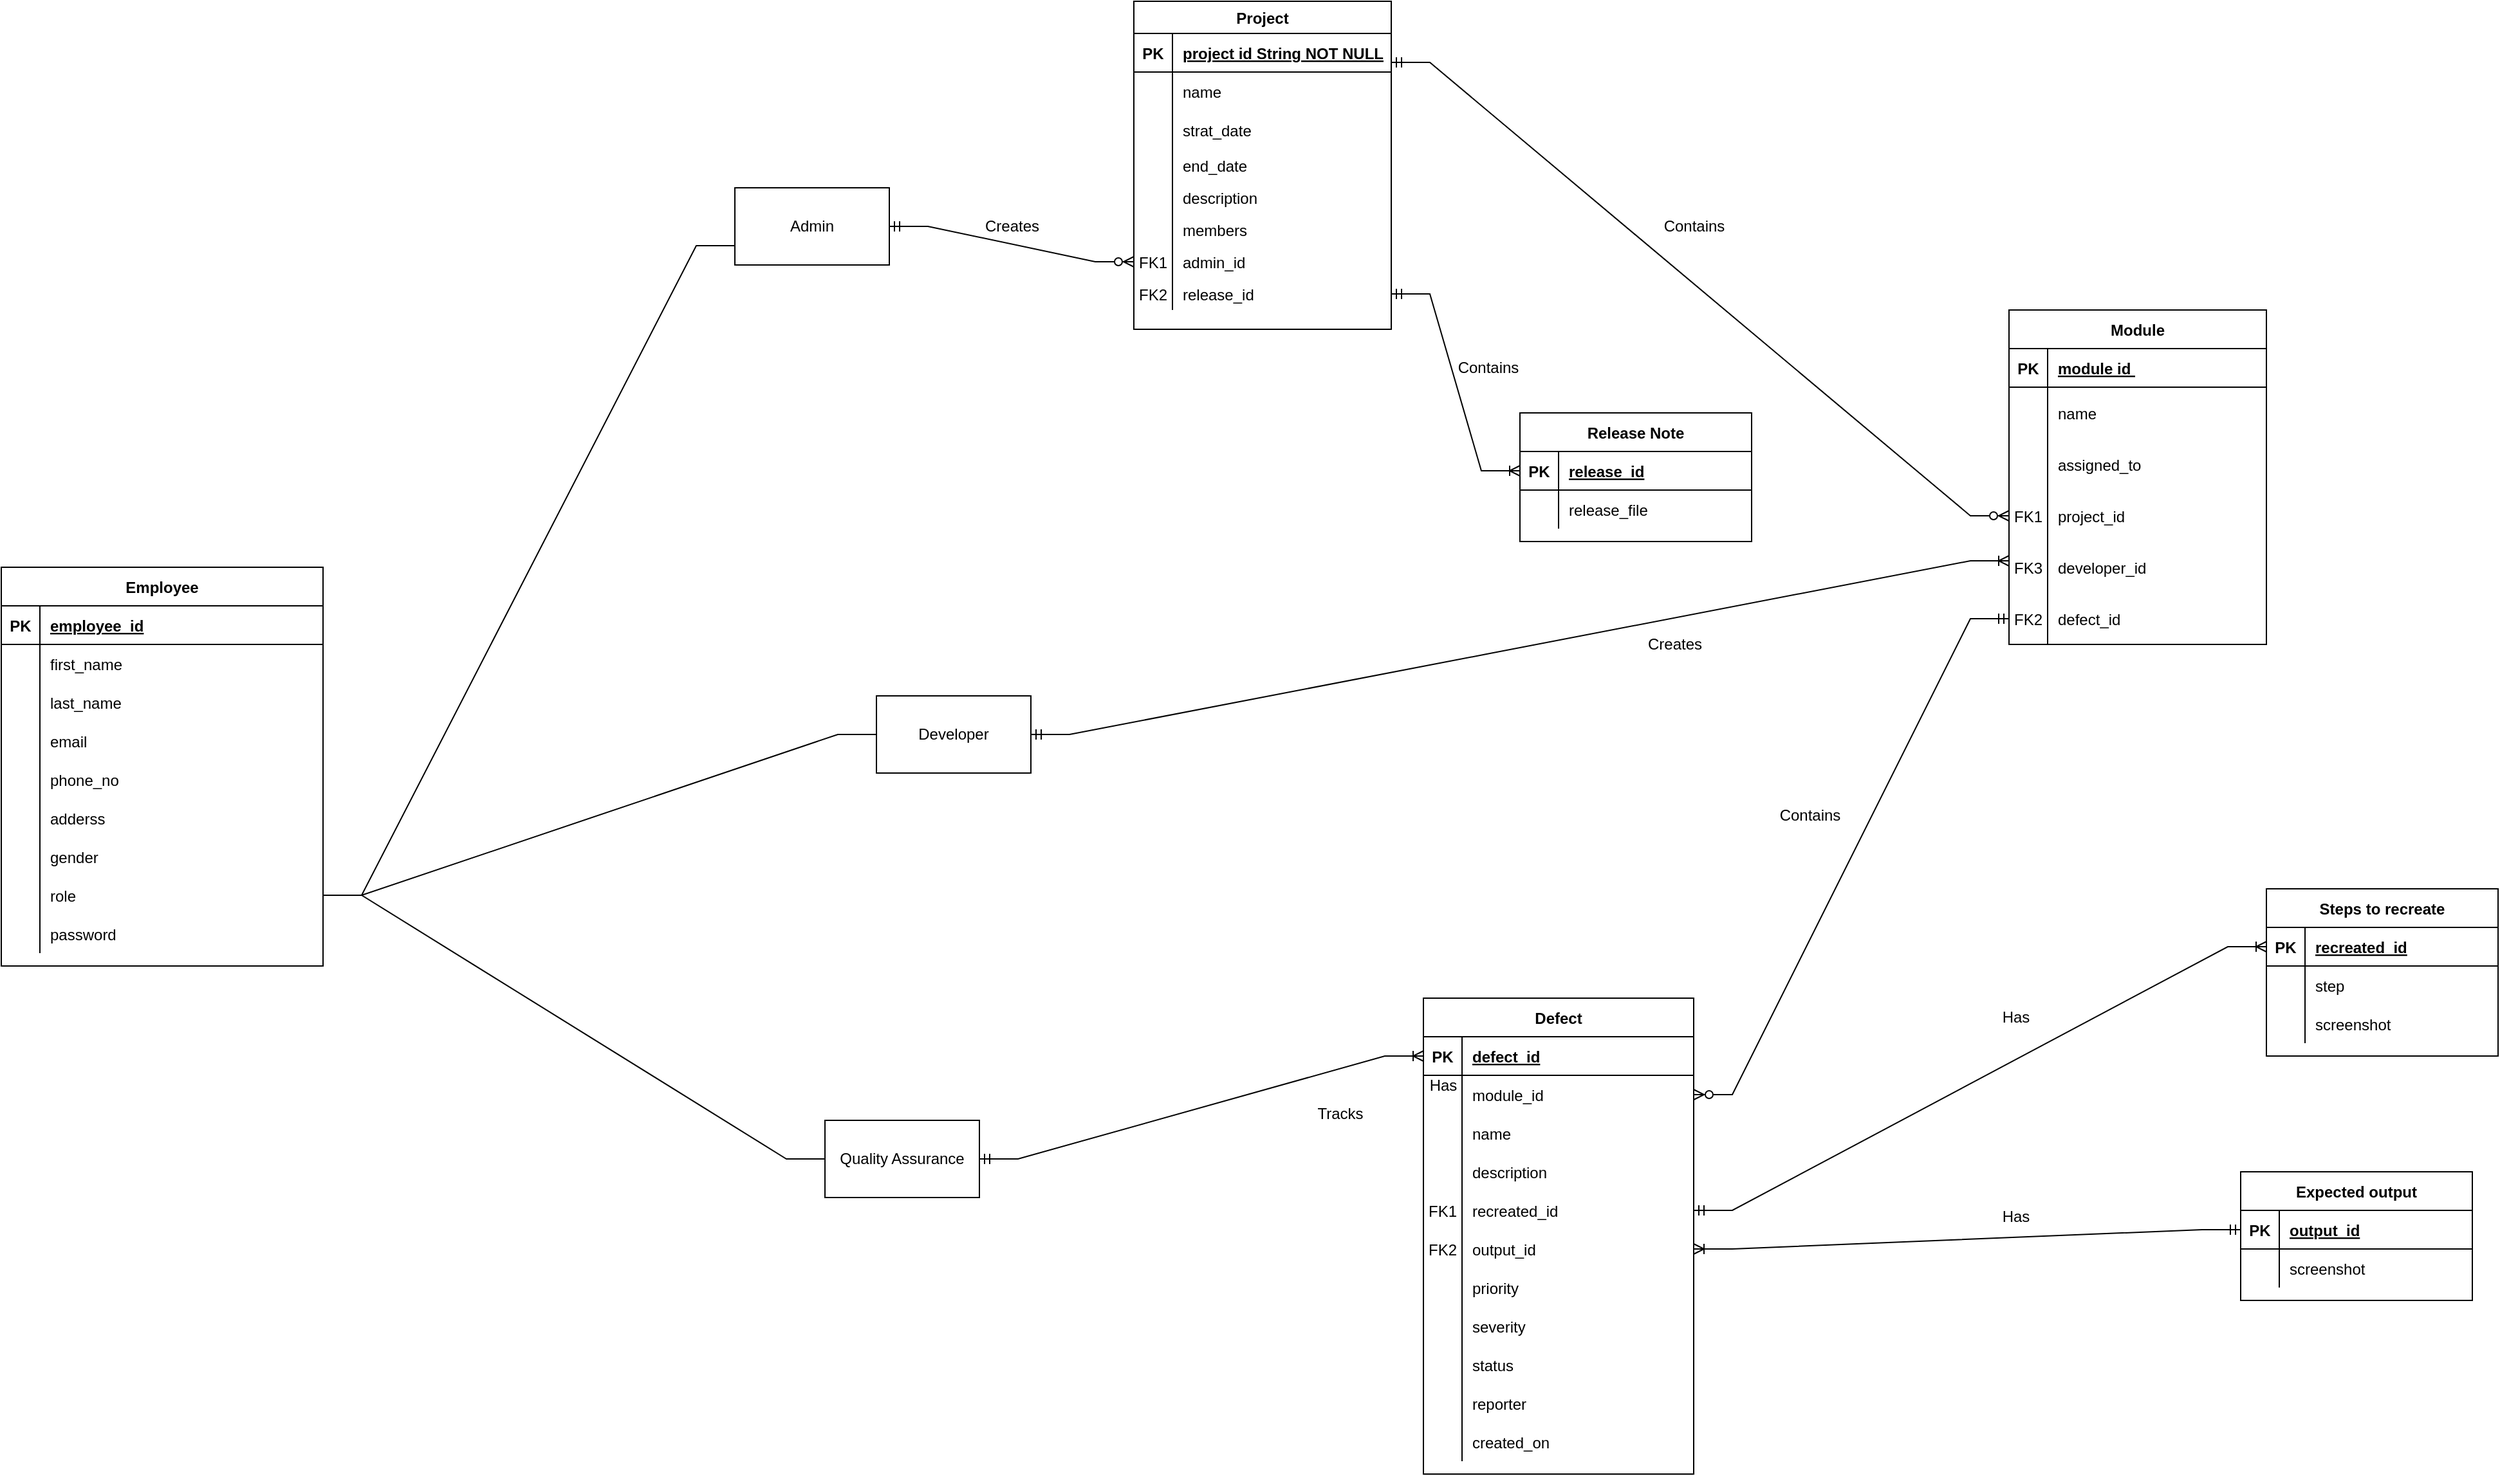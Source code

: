 <mxfile version="20.4.0" type="device"><diagram id="R2lEEEUBdFMjLlhIrx00" name="Page-1"><mxGraphModel dx="5400" dy="3470" grid="1" gridSize="10" guides="1" tooltips="1" connect="1" arrows="1" fold="1" page="1" pageScale="1" pageWidth="1100" pageHeight="1700" math="0" shadow="0" extFonts="Permanent Marker^https://fonts.googleapis.com/css?family=Permanent+Marker"><root><mxCell id="0"/><mxCell id="1" parent="0"/><mxCell id="y3s1Tlc4XNjK9ECXaTkF-25" value="Module" style="shape=table;startSize=30;container=1;collapsible=1;childLayout=tableLayout;fixedRows=1;rowLines=0;fontStyle=1;align=center;resizeLast=1;" parent="1" vertex="1"><mxGeometry x="-520" y="-1200" width="200" height="260" as="geometry"/></mxCell><mxCell id="y3s1Tlc4XNjK9ECXaTkF-26" value="" style="shape=partialRectangle;collapsible=0;dropTarget=0;pointerEvents=0;fillColor=none;points=[[0,0.5],[1,0.5]];portConstraint=eastwest;top=0;left=0;right=0;bottom=1;" parent="y3s1Tlc4XNjK9ECXaTkF-25" vertex="1"><mxGeometry y="30" width="200" height="30" as="geometry"/></mxCell><mxCell id="y3s1Tlc4XNjK9ECXaTkF-27" value="PK" style="shape=partialRectangle;overflow=hidden;connectable=0;fillColor=none;top=0;left=0;bottom=0;right=0;fontStyle=1;" parent="y3s1Tlc4XNjK9ECXaTkF-26" vertex="1"><mxGeometry width="30" height="30" as="geometry"><mxRectangle width="30" height="30" as="alternateBounds"/></mxGeometry></mxCell><mxCell id="y3s1Tlc4XNjK9ECXaTkF-28" value="module id " style="shape=partialRectangle;overflow=hidden;connectable=0;fillColor=none;top=0;left=0;bottom=0;right=0;align=left;spacingLeft=6;fontStyle=5;" parent="y3s1Tlc4XNjK9ECXaTkF-26" vertex="1"><mxGeometry x="30" width="170" height="30" as="geometry"><mxRectangle width="170" height="30" as="alternateBounds"/></mxGeometry></mxCell><mxCell id="y3s1Tlc4XNjK9ECXaTkF-29" value="" style="shape=partialRectangle;collapsible=0;dropTarget=0;pointerEvents=0;fillColor=none;points=[[0,0.5],[1,0.5]];portConstraint=eastwest;top=0;left=0;right=0;bottom=0;" parent="y3s1Tlc4XNjK9ECXaTkF-25" vertex="1"><mxGeometry y="60" width="200" height="40" as="geometry"/></mxCell><mxCell id="y3s1Tlc4XNjK9ECXaTkF-30" value="" style="shape=partialRectangle;overflow=hidden;connectable=0;fillColor=none;top=0;left=0;bottom=0;right=0;" parent="y3s1Tlc4XNjK9ECXaTkF-29" vertex="1"><mxGeometry width="30" height="40" as="geometry"><mxRectangle width="30" height="40" as="alternateBounds"/></mxGeometry></mxCell><mxCell id="y3s1Tlc4XNjK9ECXaTkF-31" value="name" style="shape=partialRectangle;overflow=hidden;connectable=0;fillColor=none;top=0;left=0;bottom=0;right=0;align=left;spacingLeft=6;" parent="y3s1Tlc4XNjK9ECXaTkF-29" vertex="1"><mxGeometry x="30" width="170" height="40" as="geometry"><mxRectangle width="170" height="40" as="alternateBounds"/></mxGeometry></mxCell><mxCell id="y3s1Tlc4XNjK9ECXaTkF-68" style="shape=partialRectangle;collapsible=0;dropTarget=0;pointerEvents=0;fillColor=none;points=[[0,0.5],[1,0.5]];portConstraint=eastwest;top=0;left=0;right=0;bottom=0;" parent="y3s1Tlc4XNjK9ECXaTkF-25" vertex="1"><mxGeometry y="100" width="200" height="40" as="geometry"/></mxCell><mxCell id="y3s1Tlc4XNjK9ECXaTkF-69" style="shape=partialRectangle;overflow=hidden;connectable=0;fillColor=none;top=0;left=0;bottom=0;right=0;" parent="y3s1Tlc4XNjK9ECXaTkF-68" vertex="1"><mxGeometry width="30" height="40" as="geometry"><mxRectangle width="30" height="40" as="alternateBounds"/></mxGeometry></mxCell><mxCell id="y3s1Tlc4XNjK9ECXaTkF-70" value="assigned_to" style="shape=partialRectangle;overflow=hidden;connectable=0;fillColor=none;top=0;left=0;bottom=0;right=0;align=left;spacingLeft=6;" parent="y3s1Tlc4XNjK9ECXaTkF-68" vertex="1"><mxGeometry x="30" width="170" height="40" as="geometry"><mxRectangle width="170" height="40" as="alternateBounds"/></mxGeometry></mxCell><mxCell id="y3s1Tlc4XNjK9ECXaTkF-113" style="shape=partialRectangle;collapsible=0;dropTarget=0;pointerEvents=0;fillColor=none;points=[[0,0.5],[1,0.5]];portConstraint=eastwest;top=0;left=0;right=0;bottom=0;" parent="y3s1Tlc4XNjK9ECXaTkF-25" vertex="1"><mxGeometry y="140" width="200" height="40" as="geometry"/></mxCell><mxCell id="y3s1Tlc4XNjK9ECXaTkF-114" value="FK1" style="shape=partialRectangle;overflow=hidden;connectable=0;fillColor=none;top=0;left=0;bottom=0;right=0;" parent="y3s1Tlc4XNjK9ECXaTkF-113" vertex="1"><mxGeometry width="30" height="40" as="geometry"><mxRectangle width="30" height="40" as="alternateBounds"/></mxGeometry></mxCell><mxCell id="y3s1Tlc4XNjK9ECXaTkF-115" value="project_id" style="shape=partialRectangle;overflow=hidden;connectable=0;fillColor=none;top=0;left=0;bottom=0;right=0;align=left;spacingLeft=6;" parent="y3s1Tlc4XNjK9ECXaTkF-113" vertex="1"><mxGeometry x="30" width="170" height="40" as="geometry"><mxRectangle width="170" height="40" as="alternateBounds"/></mxGeometry></mxCell><mxCell id="kczVyp9fwfizsO9is1ps-79" style="shape=partialRectangle;collapsible=0;dropTarget=0;pointerEvents=0;fillColor=none;points=[[0,0.5],[1,0.5]];portConstraint=eastwest;top=0;left=0;right=0;bottom=0;" vertex="1" parent="y3s1Tlc4XNjK9ECXaTkF-25"><mxGeometry y="180" width="200" height="40" as="geometry"/></mxCell><mxCell id="kczVyp9fwfizsO9is1ps-80" value="FK3" style="shape=partialRectangle;overflow=hidden;connectable=0;fillColor=none;top=0;left=0;bottom=0;right=0;" vertex="1" parent="kczVyp9fwfizsO9is1ps-79"><mxGeometry width="30" height="40" as="geometry"><mxRectangle width="30" height="40" as="alternateBounds"/></mxGeometry></mxCell><mxCell id="kczVyp9fwfizsO9is1ps-81" value="developer_id" style="shape=partialRectangle;overflow=hidden;connectable=0;fillColor=none;top=0;left=0;bottom=0;right=0;align=left;spacingLeft=6;" vertex="1" parent="kczVyp9fwfizsO9is1ps-79"><mxGeometry x="30" width="170" height="40" as="geometry"><mxRectangle width="170" height="40" as="alternateBounds"/></mxGeometry></mxCell><mxCell id="y3s1Tlc4XNjK9ECXaTkF-116" style="shape=partialRectangle;collapsible=0;dropTarget=0;pointerEvents=0;fillColor=none;points=[[0,0.5],[1,0.5]];portConstraint=eastwest;top=0;left=0;right=0;bottom=0;" parent="y3s1Tlc4XNjK9ECXaTkF-25" vertex="1"><mxGeometry y="220" width="200" height="40" as="geometry"/></mxCell><mxCell id="y3s1Tlc4XNjK9ECXaTkF-117" value="FK2" style="shape=partialRectangle;overflow=hidden;connectable=0;fillColor=none;top=0;left=0;bottom=0;right=0;" parent="y3s1Tlc4XNjK9ECXaTkF-116" vertex="1"><mxGeometry width="30" height="40" as="geometry"><mxRectangle width="30" height="40" as="alternateBounds"/></mxGeometry></mxCell><mxCell id="y3s1Tlc4XNjK9ECXaTkF-118" value="defect_id" style="shape=partialRectangle;overflow=hidden;connectable=0;fillColor=none;top=0;left=0;bottom=0;right=0;align=left;spacingLeft=6;" parent="y3s1Tlc4XNjK9ECXaTkF-116" vertex="1"><mxGeometry x="30" width="170" height="40" as="geometry"><mxRectangle width="170" height="40" as="alternateBounds"/></mxGeometry></mxCell><mxCell id="y3s1Tlc4XNjK9ECXaTkF-18" value="Project" style="shape=table;startSize=25;container=1;collapsible=1;childLayout=tableLayout;fixedRows=1;rowLines=0;fontStyle=1;align=center;resizeLast=1;" parent="1" vertex="1"><mxGeometry x="-1200" y="-1440" width="200" height="255" as="geometry"/></mxCell><mxCell id="y3s1Tlc4XNjK9ECXaTkF-19" value="" style="shape=partialRectangle;collapsible=0;dropTarget=0;pointerEvents=0;fillColor=none;points=[[0,0.5],[1,0.5]];portConstraint=eastwest;top=0;left=0;right=0;bottom=1;" parent="y3s1Tlc4XNjK9ECXaTkF-18" vertex="1"><mxGeometry y="25" width="200" height="30" as="geometry"/></mxCell><mxCell id="y3s1Tlc4XNjK9ECXaTkF-20" value="PK" style="shape=partialRectangle;overflow=hidden;connectable=0;fillColor=none;top=0;left=0;bottom=0;right=0;fontStyle=1;" parent="y3s1Tlc4XNjK9ECXaTkF-19" vertex="1"><mxGeometry width="30" height="30" as="geometry"><mxRectangle width="30" height="30" as="alternateBounds"/></mxGeometry></mxCell><mxCell id="y3s1Tlc4XNjK9ECXaTkF-21" value="project id String NOT NULL" style="shape=partialRectangle;overflow=hidden;connectable=0;fillColor=none;top=0;left=0;bottom=0;right=0;align=left;spacingLeft=6;fontStyle=5;" parent="y3s1Tlc4XNjK9ECXaTkF-19" vertex="1"><mxGeometry x="30" width="170" height="30" as="geometry"><mxRectangle width="170" height="30" as="alternateBounds"/></mxGeometry></mxCell><mxCell id="y3s1Tlc4XNjK9ECXaTkF-22" value="" style="shape=partialRectangle;collapsible=0;dropTarget=0;pointerEvents=0;fillColor=none;points=[[0,0.5],[1,0.5]];portConstraint=eastwest;top=0;left=0;right=0;bottom=0;" parent="y3s1Tlc4XNjK9ECXaTkF-18" vertex="1"><mxGeometry y="55" width="200" height="30" as="geometry"/></mxCell><mxCell id="y3s1Tlc4XNjK9ECXaTkF-23" value="" style="shape=partialRectangle;overflow=hidden;connectable=0;fillColor=none;top=0;left=0;bottom=0;right=0;" parent="y3s1Tlc4XNjK9ECXaTkF-22" vertex="1"><mxGeometry width="30" height="30" as="geometry"><mxRectangle width="30" height="30" as="alternateBounds"/></mxGeometry></mxCell><mxCell id="y3s1Tlc4XNjK9ECXaTkF-24" value="name" style="shape=partialRectangle;overflow=hidden;connectable=0;fillColor=none;top=0;left=0;bottom=0;right=0;align=left;spacingLeft=6;" parent="y3s1Tlc4XNjK9ECXaTkF-22" vertex="1"><mxGeometry x="30" width="170" height="30" as="geometry"><mxRectangle width="170" height="30" as="alternateBounds"/></mxGeometry></mxCell><mxCell id="y3s1Tlc4XNjK9ECXaTkF-59" style="shape=partialRectangle;collapsible=0;dropTarget=0;pointerEvents=0;fillColor=none;points=[[0,0.5],[1,0.5]];portConstraint=eastwest;top=0;left=0;right=0;bottom=0;" parent="y3s1Tlc4XNjK9ECXaTkF-18" vertex="1"><mxGeometry y="85" width="200" height="30" as="geometry"/></mxCell><mxCell id="y3s1Tlc4XNjK9ECXaTkF-60" style="shape=partialRectangle;overflow=hidden;connectable=0;fillColor=none;top=0;left=0;bottom=0;right=0;" parent="y3s1Tlc4XNjK9ECXaTkF-59" vertex="1"><mxGeometry width="30" height="30" as="geometry"><mxRectangle width="30" height="30" as="alternateBounds"/></mxGeometry></mxCell><mxCell id="y3s1Tlc4XNjK9ECXaTkF-61" value="strat_date" style="shape=partialRectangle;overflow=hidden;connectable=0;fillColor=none;top=0;left=0;bottom=0;right=0;align=left;spacingLeft=6;" parent="y3s1Tlc4XNjK9ECXaTkF-59" vertex="1"><mxGeometry x="30" width="170" height="30" as="geometry"><mxRectangle width="170" height="30" as="alternateBounds"/></mxGeometry></mxCell><mxCell id="y3s1Tlc4XNjK9ECXaTkF-62" style="shape=partialRectangle;collapsible=0;dropTarget=0;pointerEvents=0;fillColor=none;points=[[0,0.5],[1,0.5]];portConstraint=eastwest;top=0;left=0;right=0;bottom=0;" parent="y3s1Tlc4XNjK9ECXaTkF-18" vertex="1"><mxGeometry y="115" width="200" height="25" as="geometry"/></mxCell><mxCell id="y3s1Tlc4XNjK9ECXaTkF-63" style="shape=partialRectangle;overflow=hidden;connectable=0;fillColor=none;top=0;left=0;bottom=0;right=0;" parent="y3s1Tlc4XNjK9ECXaTkF-62" vertex="1"><mxGeometry width="30" height="25" as="geometry"><mxRectangle width="30" height="25" as="alternateBounds"/></mxGeometry></mxCell><mxCell id="y3s1Tlc4XNjK9ECXaTkF-64" value="end_date" style="shape=partialRectangle;overflow=hidden;connectable=0;fillColor=none;top=0;left=0;bottom=0;right=0;align=left;spacingLeft=6;" parent="y3s1Tlc4XNjK9ECXaTkF-62" vertex="1"><mxGeometry x="30" width="170" height="25" as="geometry"><mxRectangle width="170" height="25" as="alternateBounds"/></mxGeometry></mxCell><mxCell id="y3s1Tlc4XNjK9ECXaTkF-83" style="shape=partialRectangle;collapsible=0;dropTarget=0;pointerEvents=0;fillColor=none;points=[[0,0.5],[1,0.5]];portConstraint=eastwest;top=0;left=0;right=0;bottom=0;" parent="y3s1Tlc4XNjK9ECXaTkF-18" vertex="1"><mxGeometry y="140" width="200" height="25" as="geometry"/></mxCell><mxCell id="y3s1Tlc4XNjK9ECXaTkF-84" style="shape=partialRectangle;overflow=hidden;connectable=0;fillColor=none;top=0;left=0;bottom=0;right=0;" parent="y3s1Tlc4XNjK9ECXaTkF-83" vertex="1"><mxGeometry width="30" height="25" as="geometry"><mxRectangle width="30" height="25" as="alternateBounds"/></mxGeometry></mxCell><mxCell id="y3s1Tlc4XNjK9ECXaTkF-85" value="description" style="shape=partialRectangle;overflow=hidden;connectable=0;fillColor=none;top=0;left=0;bottom=0;right=0;align=left;spacingLeft=6;" parent="y3s1Tlc4XNjK9ECXaTkF-83" vertex="1"><mxGeometry x="30" width="170" height="25" as="geometry"><mxRectangle width="170" height="25" as="alternateBounds"/></mxGeometry></mxCell><mxCell id="y3s1Tlc4XNjK9ECXaTkF-86" style="shape=partialRectangle;collapsible=0;dropTarget=0;pointerEvents=0;fillColor=none;points=[[0,0.5],[1,0.5]];portConstraint=eastwest;top=0;left=0;right=0;bottom=0;" parent="y3s1Tlc4XNjK9ECXaTkF-18" vertex="1"><mxGeometry y="165" width="200" height="25" as="geometry"/></mxCell><mxCell id="y3s1Tlc4XNjK9ECXaTkF-87" style="shape=partialRectangle;overflow=hidden;connectable=0;fillColor=none;top=0;left=0;bottom=0;right=0;" parent="y3s1Tlc4XNjK9ECXaTkF-86" vertex="1"><mxGeometry width="30" height="25" as="geometry"><mxRectangle width="30" height="25" as="alternateBounds"/></mxGeometry></mxCell><mxCell id="y3s1Tlc4XNjK9ECXaTkF-88" value="members" style="shape=partialRectangle;overflow=hidden;connectable=0;fillColor=none;top=0;left=0;bottom=0;right=0;align=left;spacingLeft=6;" parent="y3s1Tlc4XNjK9ECXaTkF-86" vertex="1"><mxGeometry x="30" width="170" height="25" as="geometry"><mxRectangle width="170" height="25" as="alternateBounds"/></mxGeometry></mxCell><mxCell id="y3s1Tlc4XNjK9ECXaTkF-89" style="shape=partialRectangle;collapsible=0;dropTarget=0;pointerEvents=0;fillColor=none;points=[[0,0.5],[1,0.5]];portConstraint=eastwest;top=0;left=0;right=0;bottom=0;" parent="y3s1Tlc4XNjK9ECXaTkF-18" vertex="1"><mxGeometry y="190" width="200" height="25" as="geometry"/></mxCell><mxCell id="y3s1Tlc4XNjK9ECXaTkF-90" value="FK1" style="shape=partialRectangle;overflow=hidden;connectable=0;fillColor=none;top=0;left=0;bottom=0;right=0;" parent="y3s1Tlc4XNjK9ECXaTkF-89" vertex="1"><mxGeometry width="30" height="25" as="geometry"><mxRectangle width="30" height="25" as="alternateBounds"/></mxGeometry></mxCell><mxCell id="y3s1Tlc4XNjK9ECXaTkF-91" value="admin_id" style="shape=partialRectangle;overflow=hidden;connectable=0;fillColor=none;top=0;left=0;bottom=0;right=0;align=left;spacingLeft=6;" parent="y3s1Tlc4XNjK9ECXaTkF-89" vertex="1"><mxGeometry x="30" width="170" height="25" as="geometry"><mxRectangle width="170" height="25" as="alternateBounds"/></mxGeometry></mxCell><mxCell id="y3s1Tlc4XNjK9ECXaTkF-110" style="shape=partialRectangle;collapsible=0;dropTarget=0;pointerEvents=0;fillColor=none;points=[[0,0.5],[1,0.5]];portConstraint=eastwest;top=0;left=0;right=0;bottom=0;" parent="y3s1Tlc4XNjK9ECXaTkF-18" vertex="1"><mxGeometry y="215" width="200" height="25" as="geometry"/></mxCell><mxCell id="y3s1Tlc4XNjK9ECXaTkF-111" value="FK2" style="shape=partialRectangle;overflow=hidden;connectable=0;fillColor=none;top=0;left=0;bottom=0;right=0;" parent="y3s1Tlc4XNjK9ECXaTkF-110" vertex="1"><mxGeometry width="30" height="25" as="geometry"><mxRectangle width="30" height="25" as="alternateBounds"/></mxGeometry></mxCell><mxCell id="y3s1Tlc4XNjK9ECXaTkF-112" value="release_id" style="shape=partialRectangle;overflow=hidden;connectable=0;fillColor=none;top=0;left=0;bottom=0;right=0;align=left;spacingLeft=6;" parent="y3s1Tlc4XNjK9ECXaTkF-110" vertex="1"><mxGeometry x="30" width="170" height="25" as="geometry"><mxRectangle width="170" height="25" as="alternateBounds"/></mxGeometry></mxCell><mxCell id="y3s1Tlc4XNjK9ECXaTkF-49" value="Employee" style="shape=table;startSize=30;container=1;collapsible=1;childLayout=tableLayout;fixedRows=1;rowLines=0;fontStyle=1;align=center;resizeLast=1;" parent="1" vertex="1"><mxGeometry x="-2080" y="-1000" width="250" height="310" as="geometry"/></mxCell><mxCell id="y3s1Tlc4XNjK9ECXaTkF-50" value="" style="shape=partialRectangle;collapsible=0;dropTarget=0;pointerEvents=0;fillColor=none;points=[[0,0.5],[1,0.5]];portConstraint=eastwest;top=0;left=0;right=0;bottom=1;" parent="y3s1Tlc4XNjK9ECXaTkF-49" vertex="1"><mxGeometry y="30" width="250" height="30" as="geometry"/></mxCell><mxCell id="y3s1Tlc4XNjK9ECXaTkF-51" value="PK" style="shape=partialRectangle;overflow=hidden;connectable=0;fillColor=none;top=0;left=0;bottom=0;right=0;fontStyle=1;" parent="y3s1Tlc4XNjK9ECXaTkF-50" vertex="1"><mxGeometry width="30" height="30" as="geometry"><mxRectangle width="30" height="30" as="alternateBounds"/></mxGeometry></mxCell><mxCell id="y3s1Tlc4XNjK9ECXaTkF-52" value="employee_id" style="shape=partialRectangle;overflow=hidden;connectable=0;fillColor=none;top=0;left=0;bottom=0;right=0;align=left;spacingLeft=6;fontStyle=5;" parent="y3s1Tlc4XNjK9ECXaTkF-50" vertex="1"><mxGeometry x="30" width="220" height="30" as="geometry"><mxRectangle width="220" height="30" as="alternateBounds"/></mxGeometry></mxCell><mxCell id="y3s1Tlc4XNjK9ECXaTkF-53" value="" style="shape=partialRectangle;collapsible=0;dropTarget=0;pointerEvents=0;fillColor=none;points=[[0,0.5],[1,0.5]];portConstraint=eastwest;top=0;left=0;right=0;bottom=0;" parent="y3s1Tlc4XNjK9ECXaTkF-49" vertex="1"><mxGeometry y="60" width="250" height="30" as="geometry"/></mxCell><mxCell id="y3s1Tlc4XNjK9ECXaTkF-54" value="" style="shape=partialRectangle;overflow=hidden;connectable=0;fillColor=none;top=0;left=0;bottom=0;right=0;" parent="y3s1Tlc4XNjK9ECXaTkF-53" vertex="1"><mxGeometry width="30" height="30" as="geometry"><mxRectangle width="30" height="30" as="alternateBounds"/></mxGeometry></mxCell><mxCell id="y3s1Tlc4XNjK9ECXaTkF-55" value="first_name" style="shape=partialRectangle;overflow=hidden;connectable=0;fillColor=none;top=0;left=0;bottom=0;right=0;align=left;spacingLeft=6;" parent="y3s1Tlc4XNjK9ECXaTkF-53" vertex="1"><mxGeometry x="30" width="220" height="30" as="geometry"><mxRectangle width="220" height="30" as="alternateBounds"/></mxGeometry></mxCell><mxCell id="y3s1Tlc4XNjK9ECXaTkF-56" value="" style="shape=partialRectangle;collapsible=0;dropTarget=0;pointerEvents=0;fillColor=none;points=[[0,0.5],[1,0.5]];portConstraint=eastwest;top=0;left=0;right=0;bottom=0;" parent="y3s1Tlc4XNjK9ECXaTkF-49" vertex="1"><mxGeometry y="90" width="250" height="30" as="geometry"/></mxCell><mxCell id="y3s1Tlc4XNjK9ECXaTkF-57" value="" style="shape=partialRectangle;overflow=hidden;connectable=0;fillColor=none;top=0;left=0;bottom=0;right=0;" parent="y3s1Tlc4XNjK9ECXaTkF-56" vertex="1"><mxGeometry width="30" height="30" as="geometry"><mxRectangle width="30" height="30" as="alternateBounds"/></mxGeometry></mxCell><mxCell id="y3s1Tlc4XNjK9ECXaTkF-58" value="last_name" style="shape=partialRectangle;overflow=hidden;connectable=0;fillColor=none;top=0;left=0;bottom=0;right=0;align=left;spacingLeft=6;" parent="y3s1Tlc4XNjK9ECXaTkF-56" vertex="1"><mxGeometry x="30" width="220" height="30" as="geometry"><mxRectangle width="220" height="30" as="alternateBounds"/></mxGeometry></mxCell><mxCell id="y3s1Tlc4XNjK9ECXaTkF-92" style="shape=partialRectangle;collapsible=0;dropTarget=0;pointerEvents=0;fillColor=none;points=[[0,0.5],[1,0.5]];portConstraint=eastwest;top=0;left=0;right=0;bottom=0;" parent="y3s1Tlc4XNjK9ECXaTkF-49" vertex="1"><mxGeometry y="120" width="250" height="30" as="geometry"/></mxCell><mxCell id="y3s1Tlc4XNjK9ECXaTkF-93" style="shape=partialRectangle;overflow=hidden;connectable=0;fillColor=none;top=0;left=0;bottom=0;right=0;" parent="y3s1Tlc4XNjK9ECXaTkF-92" vertex="1"><mxGeometry width="30" height="30" as="geometry"><mxRectangle width="30" height="30" as="alternateBounds"/></mxGeometry></mxCell><mxCell id="y3s1Tlc4XNjK9ECXaTkF-94" value="email" style="shape=partialRectangle;overflow=hidden;connectable=0;fillColor=none;top=0;left=0;bottom=0;right=0;align=left;spacingLeft=6;" parent="y3s1Tlc4XNjK9ECXaTkF-92" vertex="1"><mxGeometry x="30" width="220" height="30" as="geometry"><mxRectangle width="220" height="30" as="alternateBounds"/></mxGeometry></mxCell><mxCell id="y3s1Tlc4XNjK9ECXaTkF-95" style="shape=partialRectangle;collapsible=0;dropTarget=0;pointerEvents=0;fillColor=none;points=[[0,0.5],[1,0.5]];portConstraint=eastwest;top=0;left=0;right=0;bottom=0;" parent="y3s1Tlc4XNjK9ECXaTkF-49" vertex="1"><mxGeometry y="150" width="250" height="30" as="geometry"/></mxCell><mxCell id="y3s1Tlc4XNjK9ECXaTkF-96" style="shape=partialRectangle;overflow=hidden;connectable=0;fillColor=none;top=0;left=0;bottom=0;right=0;" parent="y3s1Tlc4XNjK9ECXaTkF-95" vertex="1"><mxGeometry width="30" height="30" as="geometry"><mxRectangle width="30" height="30" as="alternateBounds"/></mxGeometry></mxCell><mxCell id="y3s1Tlc4XNjK9ECXaTkF-97" value="phone_no" style="shape=partialRectangle;overflow=hidden;connectable=0;fillColor=none;top=0;left=0;bottom=0;right=0;align=left;spacingLeft=6;" parent="y3s1Tlc4XNjK9ECXaTkF-95" vertex="1"><mxGeometry x="30" width="220" height="30" as="geometry"><mxRectangle width="220" height="30" as="alternateBounds"/></mxGeometry></mxCell><mxCell id="y3s1Tlc4XNjK9ECXaTkF-98" style="shape=partialRectangle;collapsible=0;dropTarget=0;pointerEvents=0;fillColor=none;points=[[0,0.5],[1,0.5]];portConstraint=eastwest;top=0;left=0;right=0;bottom=0;" parent="y3s1Tlc4XNjK9ECXaTkF-49" vertex="1"><mxGeometry y="180" width="250" height="30" as="geometry"/></mxCell><mxCell id="y3s1Tlc4XNjK9ECXaTkF-99" style="shape=partialRectangle;overflow=hidden;connectable=0;fillColor=none;top=0;left=0;bottom=0;right=0;" parent="y3s1Tlc4XNjK9ECXaTkF-98" vertex="1"><mxGeometry width="30" height="30" as="geometry"><mxRectangle width="30" height="30" as="alternateBounds"/></mxGeometry></mxCell><mxCell id="y3s1Tlc4XNjK9ECXaTkF-100" value="adderss" style="shape=partialRectangle;overflow=hidden;connectable=0;fillColor=none;top=0;left=0;bottom=0;right=0;align=left;spacingLeft=6;" parent="y3s1Tlc4XNjK9ECXaTkF-98" vertex="1"><mxGeometry x="30" width="220" height="30" as="geometry"><mxRectangle width="220" height="30" as="alternateBounds"/></mxGeometry></mxCell><mxCell id="y3s1Tlc4XNjK9ECXaTkF-101" style="shape=partialRectangle;collapsible=0;dropTarget=0;pointerEvents=0;fillColor=none;points=[[0,0.5],[1,0.5]];portConstraint=eastwest;top=0;left=0;right=0;bottom=0;" parent="y3s1Tlc4XNjK9ECXaTkF-49" vertex="1"><mxGeometry y="210" width="250" height="30" as="geometry"/></mxCell><mxCell id="y3s1Tlc4XNjK9ECXaTkF-102" style="shape=partialRectangle;overflow=hidden;connectable=0;fillColor=none;top=0;left=0;bottom=0;right=0;" parent="y3s1Tlc4XNjK9ECXaTkF-101" vertex="1"><mxGeometry width="30" height="30" as="geometry"><mxRectangle width="30" height="30" as="alternateBounds"/></mxGeometry></mxCell><mxCell id="y3s1Tlc4XNjK9ECXaTkF-103" value="gender" style="shape=partialRectangle;overflow=hidden;connectable=0;fillColor=none;top=0;left=0;bottom=0;right=0;align=left;spacingLeft=6;" parent="y3s1Tlc4XNjK9ECXaTkF-101" vertex="1"><mxGeometry x="30" width="220" height="30" as="geometry"><mxRectangle width="220" height="30" as="alternateBounds"/></mxGeometry></mxCell><mxCell id="y3s1Tlc4XNjK9ECXaTkF-104" style="shape=partialRectangle;collapsible=0;dropTarget=0;pointerEvents=0;fillColor=none;points=[[0,0.5],[1,0.5]];portConstraint=eastwest;top=0;left=0;right=0;bottom=0;" parent="y3s1Tlc4XNjK9ECXaTkF-49" vertex="1"><mxGeometry y="240" width="250" height="30" as="geometry"/></mxCell><mxCell id="y3s1Tlc4XNjK9ECXaTkF-105" style="shape=partialRectangle;overflow=hidden;connectable=0;fillColor=none;top=0;left=0;bottom=0;right=0;" parent="y3s1Tlc4XNjK9ECXaTkF-104" vertex="1"><mxGeometry width="30" height="30" as="geometry"><mxRectangle width="30" height="30" as="alternateBounds"/></mxGeometry></mxCell><mxCell id="y3s1Tlc4XNjK9ECXaTkF-106" value="role" style="shape=partialRectangle;overflow=hidden;connectable=0;fillColor=none;top=0;left=0;bottom=0;right=0;align=left;spacingLeft=6;" parent="y3s1Tlc4XNjK9ECXaTkF-104" vertex="1"><mxGeometry x="30" width="220" height="30" as="geometry"><mxRectangle width="220" height="30" as="alternateBounds"/></mxGeometry></mxCell><mxCell id="kczVyp9fwfizsO9is1ps-112" style="shape=partialRectangle;collapsible=0;dropTarget=0;pointerEvents=0;fillColor=none;points=[[0,0.5],[1,0.5]];portConstraint=eastwest;top=0;left=0;right=0;bottom=0;" vertex="1" parent="y3s1Tlc4XNjK9ECXaTkF-49"><mxGeometry y="270" width="250" height="30" as="geometry"/></mxCell><mxCell id="kczVyp9fwfizsO9is1ps-113" style="shape=partialRectangle;overflow=hidden;connectable=0;fillColor=none;top=0;left=0;bottom=0;right=0;" vertex="1" parent="kczVyp9fwfizsO9is1ps-112"><mxGeometry width="30" height="30" as="geometry"><mxRectangle width="30" height="30" as="alternateBounds"/></mxGeometry></mxCell><mxCell id="kczVyp9fwfizsO9is1ps-114" value="password" style="shape=partialRectangle;overflow=hidden;connectable=0;fillColor=none;top=0;left=0;bottom=0;right=0;align=left;spacingLeft=6;" vertex="1" parent="kczVyp9fwfizsO9is1ps-112"><mxGeometry x="30" width="220" height="30" as="geometry"><mxRectangle width="220" height="30" as="alternateBounds"/></mxGeometry></mxCell><mxCell id="y3s1Tlc4XNjK9ECXaTkF-109" value="" style="edgeStyle=entityRelationEdgeStyle;fontSize=12;html=1;endArrow=ERzeroToMany;startArrow=ERmandOne;rounded=0;entryX=0;entryY=0.5;entryDx=0;entryDy=0;exitX=1;exitY=0.5;exitDx=0;exitDy=0;" parent="1" source="kczVyp9fwfizsO9is1ps-92" target="y3s1Tlc4XNjK9ECXaTkF-89" edge="1"><mxGeometry width="100" height="100" relative="1" as="geometry"><mxPoint x="-1380" y="-1265" as="sourcePoint"/><mxPoint x="-1240" y="-1302.5" as="targetPoint"/></mxGeometry></mxCell><mxCell id="y3s1Tlc4XNjK9ECXaTkF-119" value="" style="edgeStyle=entityRelationEdgeStyle;fontSize=12;html=1;endArrow=ERzeroToMany;startArrow=ERmandOne;rounded=0;entryX=0;entryY=0.5;entryDx=0;entryDy=0;exitX=1;exitY=-0.25;exitDx=0;exitDy=0;exitPerimeter=0;" parent="1" target="y3s1Tlc4XNjK9ECXaTkF-113" edge="1" source="y3s1Tlc4XNjK9ECXaTkF-22"><mxGeometry width="100" height="100" relative="1" as="geometry"><mxPoint x="-970" y="-1302.5" as="sourcePoint"/><mxPoint x="-870" y="-1402.5" as="targetPoint"/></mxGeometry></mxCell><mxCell id="y3s1Tlc4XNjK9ECXaTkF-120" value="Defect" style="shape=table;startSize=30;container=1;collapsible=1;childLayout=tableLayout;fixedRows=1;rowLines=0;fontStyle=1;align=center;resizeLast=1;" parent="1" vertex="1"><mxGeometry x="-975" y="-665" width="210" height="370" as="geometry"/></mxCell><mxCell id="y3s1Tlc4XNjK9ECXaTkF-121" value="" style="shape=partialRectangle;collapsible=0;dropTarget=0;pointerEvents=0;fillColor=none;points=[[0,0.5],[1,0.5]];portConstraint=eastwest;top=0;left=0;right=0;bottom=1;" parent="y3s1Tlc4XNjK9ECXaTkF-120" vertex="1"><mxGeometry y="30" width="210" height="30" as="geometry"/></mxCell><mxCell id="y3s1Tlc4XNjK9ECXaTkF-122" value="PK" style="shape=partialRectangle;overflow=hidden;connectable=0;fillColor=none;top=0;left=0;bottom=0;right=0;fontStyle=1;" parent="y3s1Tlc4XNjK9ECXaTkF-121" vertex="1"><mxGeometry width="30" height="30" as="geometry"><mxRectangle width="30" height="30" as="alternateBounds"/></mxGeometry></mxCell><mxCell id="y3s1Tlc4XNjK9ECXaTkF-123" value="defect_id" style="shape=partialRectangle;overflow=hidden;connectable=0;fillColor=none;top=0;left=0;bottom=0;right=0;align=left;spacingLeft=6;fontStyle=5;" parent="y3s1Tlc4XNjK9ECXaTkF-121" vertex="1"><mxGeometry x="30" width="180" height="30" as="geometry"><mxRectangle width="180" height="30" as="alternateBounds"/></mxGeometry></mxCell><mxCell id="kczVyp9fwfizsO9is1ps-72" style="shape=partialRectangle;collapsible=0;dropTarget=0;pointerEvents=0;fillColor=none;points=[[0,0.5],[1,0.5]];portConstraint=eastwest;top=0;left=0;right=0;bottom=0;" vertex="1" parent="y3s1Tlc4XNjK9ECXaTkF-120"><mxGeometry y="60" width="210" height="30" as="geometry"/></mxCell><mxCell id="kczVyp9fwfizsO9is1ps-73" style="shape=partialRectangle;overflow=hidden;connectable=0;fillColor=none;top=0;left=0;bottom=0;right=0;" vertex="1" parent="kczVyp9fwfizsO9is1ps-72"><mxGeometry width="30" height="30" as="geometry"><mxRectangle width="30" height="30" as="alternateBounds"/></mxGeometry></mxCell><mxCell id="kczVyp9fwfizsO9is1ps-74" value="module_id" style="shape=partialRectangle;overflow=hidden;connectable=0;fillColor=none;top=0;left=0;bottom=0;right=0;align=left;spacingLeft=6;" vertex="1" parent="kczVyp9fwfizsO9is1ps-72"><mxGeometry x="30" width="180" height="30" as="geometry"><mxRectangle width="180" height="30" as="alternateBounds"/></mxGeometry></mxCell><mxCell id="y3s1Tlc4XNjK9ECXaTkF-124" value="" style="shape=partialRectangle;collapsible=0;dropTarget=0;pointerEvents=0;fillColor=none;points=[[0,0.5],[1,0.5]];portConstraint=eastwest;top=0;left=0;right=0;bottom=0;" parent="y3s1Tlc4XNjK9ECXaTkF-120" vertex="1"><mxGeometry y="90" width="210" height="30" as="geometry"/></mxCell><mxCell id="y3s1Tlc4XNjK9ECXaTkF-125" value="" style="shape=partialRectangle;overflow=hidden;connectable=0;fillColor=none;top=0;left=0;bottom=0;right=0;" parent="y3s1Tlc4XNjK9ECXaTkF-124" vertex="1"><mxGeometry width="30" height="30" as="geometry"><mxRectangle width="30" height="30" as="alternateBounds"/></mxGeometry></mxCell><mxCell id="y3s1Tlc4XNjK9ECXaTkF-126" value="name" style="shape=partialRectangle;overflow=hidden;connectable=0;fillColor=none;top=0;left=0;bottom=0;right=0;align=left;spacingLeft=6;" parent="y3s1Tlc4XNjK9ECXaTkF-124" vertex="1"><mxGeometry x="30" width="180" height="30" as="geometry"><mxRectangle width="180" height="30" as="alternateBounds"/></mxGeometry></mxCell><mxCell id="y3s1Tlc4XNjK9ECXaTkF-127" value="" style="shape=partialRectangle;collapsible=0;dropTarget=0;pointerEvents=0;fillColor=none;points=[[0,0.5],[1,0.5]];portConstraint=eastwest;top=0;left=0;right=0;bottom=0;" parent="y3s1Tlc4XNjK9ECXaTkF-120" vertex="1"><mxGeometry y="120" width="210" height="30" as="geometry"/></mxCell><mxCell id="y3s1Tlc4XNjK9ECXaTkF-128" value="" style="shape=partialRectangle;overflow=hidden;connectable=0;fillColor=none;top=0;left=0;bottom=0;right=0;" parent="y3s1Tlc4XNjK9ECXaTkF-127" vertex="1"><mxGeometry width="30" height="30" as="geometry"><mxRectangle width="30" height="30" as="alternateBounds"/></mxGeometry></mxCell><mxCell id="y3s1Tlc4XNjK9ECXaTkF-129" value="description" style="shape=partialRectangle;overflow=hidden;connectable=0;fillColor=none;top=0;left=0;bottom=0;right=0;align=left;spacingLeft=6;" parent="y3s1Tlc4XNjK9ECXaTkF-127" vertex="1"><mxGeometry x="30" width="180" height="30" as="geometry"><mxRectangle width="180" height="30" as="alternateBounds"/></mxGeometry></mxCell><mxCell id="y3s1Tlc4XNjK9ECXaTkF-130" style="shape=partialRectangle;collapsible=0;dropTarget=0;pointerEvents=0;fillColor=none;points=[[0,0.5],[1,0.5]];portConstraint=eastwest;top=0;left=0;right=0;bottom=0;" parent="y3s1Tlc4XNjK9ECXaTkF-120" vertex="1"><mxGeometry y="150" width="210" height="30" as="geometry"/></mxCell><mxCell id="y3s1Tlc4XNjK9ECXaTkF-131" value="FK1" style="shape=partialRectangle;overflow=hidden;connectable=0;fillColor=none;top=0;left=0;bottom=0;right=0;" parent="y3s1Tlc4XNjK9ECXaTkF-130" vertex="1"><mxGeometry width="30" height="30" as="geometry"><mxRectangle width="30" height="30" as="alternateBounds"/></mxGeometry></mxCell><mxCell id="y3s1Tlc4XNjK9ECXaTkF-132" value="recreated_id" style="shape=partialRectangle;overflow=hidden;connectable=0;fillColor=none;top=0;left=0;bottom=0;right=0;align=left;spacingLeft=6;" parent="y3s1Tlc4XNjK9ECXaTkF-130" vertex="1"><mxGeometry x="30" width="180" height="30" as="geometry"><mxRectangle width="180" height="30" as="alternateBounds"/></mxGeometry></mxCell><mxCell id="y3s1Tlc4XNjK9ECXaTkF-133" style="shape=partialRectangle;collapsible=0;dropTarget=0;pointerEvents=0;fillColor=none;points=[[0,0.5],[1,0.5]];portConstraint=eastwest;top=0;left=0;right=0;bottom=0;" parent="y3s1Tlc4XNjK9ECXaTkF-120" vertex="1"><mxGeometry y="180" width="210" height="30" as="geometry"/></mxCell><mxCell id="y3s1Tlc4XNjK9ECXaTkF-134" value="FK2" style="shape=partialRectangle;overflow=hidden;connectable=0;fillColor=none;top=0;left=0;bottom=0;right=0;" parent="y3s1Tlc4XNjK9ECXaTkF-133" vertex="1"><mxGeometry width="30" height="30" as="geometry"><mxRectangle width="30" height="30" as="alternateBounds"/></mxGeometry></mxCell><mxCell id="y3s1Tlc4XNjK9ECXaTkF-135" value="output_id" style="shape=partialRectangle;overflow=hidden;connectable=0;fillColor=none;top=0;left=0;bottom=0;right=0;align=left;spacingLeft=6;" parent="y3s1Tlc4XNjK9ECXaTkF-133" vertex="1"><mxGeometry x="30" width="180" height="30" as="geometry"><mxRectangle width="180" height="30" as="alternateBounds"/></mxGeometry></mxCell><mxCell id="kczVyp9fwfizsO9is1ps-35" style="shape=partialRectangle;collapsible=0;dropTarget=0;pointerEvents=0;fillColor=none;points=[[0,0.5],[1,0.5]];portConstraint=eastwest;top=0;left=0;right=0;bottom=0;" vertex="1" parent="y3s1Tlc4XNjK9ECXaTkF-120"><mxGeometry y="210" width="210" height="30" as="geometry"/></mxCell><mxCell id="kczVyp9fwfizsO9is1ps-36" style="shape=partialRectangle;overflow=hidden;connectable=0;fillColor=none;top=0;left=0;bottom=0;right=0;" vertex="1" parent="kczVyp9fwfizsO9is1ps-35"><mxGeometry width="30" height="30" as="geometry"><mxRectangle width="30" height="30" as="alternateBounds"/></mxGeometry></mxCell><mxCell id="kczVyp9fwfizsO9is1ps-37" value="priority" style="shape=partialRectangle;overflow=hidden;connectable=0;fillColor=none;top=0;left=0;bottom=0;right=0;align=left;spacingLeft=6;" vertex="1" parent="kczVyp9fwfizsO9is1ps-35"><mxGeometry x="30" width="180" height="30" as="geometry"><mxRectangle width="180" height="30" as="alternateBounds"/></mxGeometry></mxCell><mxCell id="kczVyp9fwfizsO9is1ps-38" style="shape=partialRectangle;collapsible=0;dropTarget=0;pointerEvents=0;fillColor=none;points=[[0,0.5],[1,0.5]];portConstraint=eastwest;top=0;left=0;right=0;bottom=0;" vertex="1" parent="y3s1Tlc4XNjK9ECXaTkF-120"><mxGeometry y="240" width="210" height="30" as="geometry"/></mxCell><mxCell id="kczVyp9fwfizsO9is1ps-39" style="shape=partialRectangle;overflow=hidden;connectable=0;fillColor=none;top=0;left=0;bottom=0;right=0;" vertex="1" parent="kczVyp9fwfizsO9is1ps-38"><mxGeometry width="30" height="30" as="geometry"><mxRectangle width="30" height="30" as="alternateBounds"/></mxGeometry></mxCell><mxCell id="kczVyp9fwfizsO9is1ps-40" value="severity" style="shape=partialRectangle;overflow=hidden;connectable=0;fillColor=none;top=0;left=0;bottom=0;right=0;align=left;spacingLeft=6;" vertex="1" parent="kczVyp9fwfizsO9is1ps-38"><mxGeometry x="30" width="180" height="30" as="geometry"><mxRectangle width="180" height="30" as="alternateBounds"/></mxGeometry></mxCell><mxCell id="kczVyp9fwfizsO9is1ps-41" style="shape=partialRectangle;collapsible=0;dropTarget=0;pointerEvents=0;fillColor=none;points=[[0,0.5],[1,0.5]];portConstraint=eastwest;top=0;left=0;right=0;bottom=0;" vertex="1" parent="y3s1Tlc4XNjK9ECXaTkF-120"><mxGeometry y="270" width="210" height="30" as="geometry"/></mxCell><mxCell id="kczVyp9fwfizsO9is1ps-42" style="shape=partialRectangle;overflow=hidden;connectable=0;fillColor=none;top=0;left=0;bottom=0;right=0;" vertex="1" parent="kczVyp9fwfizsO9is1ps-41"><mxGeometry width="30" height="30" as="geometry"><mxRectangle width="30" height="30" as="alternateBounds"/></mxGeometry></mxCell><mxCell id="kczVyp9fwfizsO9is1ps-43" value="status" style="shape=partialRectangle;overflow=hidden;connectable=0;fillColor=none;top=0;left=0;bottom=0;right=0;align=left;spacingLeft=6;" vertex="1" parent="kczVyp9fwfizsO9is1ps-41"><mxGeometry x="30" width="180" height="30" as="geometry"><mxRectangle width="180" height="30" as="alternateBounds"/></mxGeometry></mxCell><mxCell id="kczVyp9fwfizsO9is1ps-44" style="shape=partialRectangle;collapsible=0;dropTarget=0;pointerEvents=0;fillColor=none;points=[[0,0.5],[1,0.5]];portConstraint=eastwest;top=0;left=0;right=0;bottom=0;" vertex="1" parent="y3s1Tlc4XNjK9ECXaTkF-120"><mxGeometry y="300" width="210" height="30" as="geometry"/></mxCell><mxCell id="kczVyp9fwfizsO9is1ps-45" style="shape=partialRectangle;overflow=hidden;connectable=0;fillColor=none;top=0;left=0;bottom=0;right=0;" vertex="1" parent="kczVyp9fwfizsO9is1ps-44"><mxGeometry width="30" height="30" as="geometry"><mxRectangle width="30" height="30" as="alternateBounds"/></mxGeometry></mxCell><mxCell id="kczVyp9fwfizsO9is1ps-46" value="reporter" style="shape=partialRectangle;overflow=hidden;connectable=0;fillColor=none;top=0;left=0;bottom=0;right=0;align=left;spacingLeft=6;" vertex="1" parent="kczVyp9fwfizsO9is1ps-44"><mxGeometry x="30" width="180" height="30" as="geometry"><mxRectangle width="180" height="30" as="alternateBounds"/></mxGeometry></mxCell><mxCell id="kczVyp9fwfizsO9is1ps-47" style="shape=partialRectangle;collapsible=0;dropTarget=0;pointerEvents=0;fillColor=none;points=[[0,0.5],[1,0.5]];portConstraint=eastwest;top=0;left=0;right=0;bottom=0;" vertex="1" parent="y3s1Tlc4XNjK9ECXaTkF-120"><mxGeometry y="330" width="210" height="30" as="geometry"/></mxCell><mxCell id="kczVyp9fwfizsO9is1ps-48" style="shape=partialRectangle;overflow=hidden;connectable=0;fillColor=none;top=0;left=0;bottom=0;right=0;" vertex="1" parent="kczVyp9fwfizsO9is1ps-47"><mxGeometry width="30" height="30" as="geometry"><mxRectangle width="30" height="30" as="alternateBounds"/></mxGeometry></mxCell><mxCell id="kczVyp9fwfizsO9is1ps-49" value="created_on" style="shape=partialRectangle;overflow=hidden;connectable=0;fillColor=none;top=0;left=0;bottom=0;right=0;align=left;spacingLeft=6;" vertex="1" parent="kczVyp9fwfizsO9is1ps-47"><mxGeometry x="30" width="180" height="30" as="geometry"><mxRectangle width="180" height="30" as="alternateBounds"/></mxGeometry></mxCell><mxCell id="kczVyp9fwfizsO9is1ps-1" value="Steps to recreate" style="shape=table;startSize=30;container=1;collapsible=1;childLayout=tableLayout;fixedRows=1;rowLines=0;fontStyle=1;align=center;resizeLast=1;" vertex="1" parent="1"><mxGeometry x="-320" y="-750" width="180" height="130" as="geometry"/></mxCell><mxCell id="kczVyp9fwfizsO9is1ps-2" value="" style="shape=tableRow;horizontal=0;startSize=0;swimlaneHead=0;swimlaneBody=0;fillColor=none;collapsible=0;dropTarget=0;points=[[0,0.5],[1,0.5]];portConstraint=eastwest;top=0;left=0;right=0;bottom=1;" vertex="1" parent="kczVyp9fwfizsO9is1ps-1"><mxGeometry y="30" width="180" height="30" as="geometry"/></mxCell><mxCell id="kczVyp9fwfizsO9is1ps-3" value="PK" style="shape=partialRectangle;connectable=0;fillColor=none;top=0;left=0;bottom=0;right=0;fontStyle=1;overflow=hidden;" vertex="1" parent="kczVyp9fwfizsO9is1ps-2"><mxGeometry width="30" height="30" as="geometry"><mxRectangle width="30" height="30" as="alternateBounds"/></mxGeometry></mxCell><mxCell id="kczVyp9fwfizsO9is1ps-4" value="recreated_id" style="shape=partialRectangle;connectable=0;fillColor=none;top=0;left=0;bottom=0;right=0;align=left;spacingLeft=6;fontStyle=5;overflow=hidden;" vertex="1" parent="kczVyp9fwfizsO9is1ps-2"><mxGeometry x="30" width="150" height="30" as="geometry"><mxRectangle width="150" height="30" as="alternateBounds"/></mxGeometry></mxCell><mxCell id="kczVyp9fwfizsO9is1ps-83" style="shape=tableRow;horizontal=0;startSize=0;swimlaneHead=0;swimlaneBody=0;fillColor=none;collapsible=0;dropTarget=0;points=[[0,0.5],[1,0.5]];portConstraint=eastwest;top=0;left=0;right=0;bottom=0;" vertex="1" parent="kczVyp9fwfizsO9is1ps-1"><mxGeometry y="60" width="180" height="30" as="geometry"/></mxCell><mxCell id="kczVyp9fwfizsO9is1ps-84" style="shape=partialRectangle;connectable=0;fillColor=none;top=0;left=0;bottom=0;right=0;editable=1;overflow=hidden;" vertex="1" parent="kczVyp9fwfizsO9is1ps-83"><mxGeometry width="30" height="30" as="geometry"><mxRectangle width="30" height="30" as="alternateBounds"/></mxGeometry></mxCell><mxCell id="kczVyp9fwfizsO9is1ps-85" value="step" style="shape=partialRectangle;connectable=0;fillColor=none;top=0;left=0;bottom=0;right=0;align=left;spacingLeft=6;overflow=hidden;" vertex="1" parent="kczVyp9fwfizsO9is1ps-83"><mxGeometry x="30" width="150" height="30" as="geometry"><mxRectangle width="150" height="30" as="alternateBounds"/></mxGeometry></mxCell><mxCell id="kczVyp9fwfizsO9is1ps-5" value="" style="shape=tableRow;horizontal=0;startSize=0;swimlaneHead=0;swimlaneBody=0;fillColor=none;collapsible=0;dropTarget=0;points=[[0,0.5],[1,0.5]];portConstraint=eastwest;top=0;left=0;right=0;bottom=0;" vertex="1" parent="kczVyp9fwfizsO9is1ps-1"><mxGeometry y="90" width="180" height="30" as="geometry"/></mxCell><mxCell id="kczVyp9fwfizsO9is1ps-6" value="" style="shape=partialRectangle;connectable=0;fillColor=none;top=0;left=0;bottom=0;right=0;editable=1;overflow=hidden;" vertex="1" parent="kczVyp9fwfizsO9is1ps-5"><mxGeometry width="30" height="30" as="geometry"><mxRectangle width="30" height="30" as="alternateBounds"/></mxGeometry></mxCell><mxCell id="kczVyp9fwfizsO9is1ps-7" value="screenshot" style="shape=partialRectangle;connectable=0;fillColor=none;top=0;left=0;bottom=0;right=0;align=left;spacingLeft=6;overflow=hidden;" vertex="1" parent="kczVyp9fwfizsO9is1ps-5"><mxGeometry x="30" width="150" height="30" as="geometry"><mxRectangle width="150" height="30" as="alternateBounds"/></mxGeometry></mxCell><mxCell id="kczVyp9fwfizsO9is1ps-14" value="Expected output" style="shape=table;startSize=30;container=1;collapsible=1;childLayout=tableLayout;fixedRows=1;rowLines=0;fontStyle=1;align=center;resizeLast=1;" vertex="1" parent="1"><mxGeometry x="-340" y="-530" width="180" height="100" as="geometry"/></mxCell><mxCell id="kczVyp9fwfizsO9is1ps-15" value="" style="shape=tableRow;horizontal=0;startSize=0;swimlaneHead=0;swimlaneBody=0;fillColor=none;collapsible=0;dropTarget=0;points=[[0,0.5],[1,0.5]];portConstraint=eastwest;top=0;left=0;right=0;bottom=1;" vertex="1" parent="kczVyp9fwfizsO9is1ps-14"><mxGeometry y="30" width="180" height="30" as="geometry"/></mxCell><mxCell id="kczVyp9fwfizsO9is1ps-16" value="PK" style="shape=partialRectangle;connectable=0;fillColor=none;top=0;left=0;bottom=0;right=0;fontStyle=1;overflow=hidden;" vertex="1" parent="kczVyp9fwfizsO9is1ps-15"><mxGeometry width="30" height="30" as="geometry"><mxRectangle width="30" height="30" as="alternateBounds"/></mxGeometry></mxCell><mxCell id="kczVyp9fwfizsO9is1ps-17" value="output_id" style="shape=partialRectangle;connectable=0;fillColor=none;top=0;left=0;bottom=0;right=0;align=left;spacingLeft=6;fontStyle=5;overflow=hidden;" vertex="1" parent="kczVyp9fwfizsO9is1ps-15"><mxGeometry x="30" width="150" height="30" as="geometry"><mxRectangle width="150" height="30" as="alternateBounds"/></mxGeometry></mxCell><mxCell id="kczVyp9fwfizsO9is1ps-18" value="" style="shape=tableRow;horizontal=0;startSize=0;swimlaneHead=0;swimlaneBody=0;fillColor=none;collapsible=0;dropTarget=0;points=[[0,0.5],[1,0.5]];portConstraint=eastwest;top=0;left=0;right=0;bottom=0;" vertex="1" parent="kczVyp9fwfizsO9is1ps-14"><mxGeometry y="60" width="180" height="30" as="geometry"/></mxCell><mxCell id="kczVyp9fwfizsO9is1ps-19" value="" style="shape=partialRectangle;connectable=0;fillColor=none;top=0;left=0;bottom=0;right=0;editable=1;overflow=hidden;" vertex="1" parent="kczVyp9fwfizsO9is1ps-18"><mxGeometry width="30" height="30" as="geometry"><mxRectangle width="30" height="30" as="alternateBounds"/></mxGeometry></mxCell><mxCell id="kczVyp9fwfizsO9is1ps-20" value="screenshot" style="shape=partialRectangle;connectable=0;fillColor=none;top=0;left=0;bottom=0;right=0;align=left;spacingLeft=6;overflow=hidden;" vertex="1" parent="kczVyp9fwfizsO9is1ps-18"><mxGeometry x="30" width="150" height="30" as="geometry"><mxRectangle width="150" height="30" as="alternateBounds"/></mxGeometry></mxCell><mxCell id="kczVyp9fwfizsO9is1ps-27" value="" style="edgeStyle=entityRelationEdgeStyle;fontSize=12;html=1;endArrow=ERoneToMany;startArrow=ERmandOne;rounded=0;exitX=1;exitY=0.5;exitDx=0;exitDy=0;entryX=0;entryY=0.5;entryDx=0;entryDy=0;endFill=0;" edge="1" parent="1" source="y3s1Tlc4XNjK9ECXaTkF-130" target="kczVyp9fwfizsO9is1ps-2"><mxGeometry width="100" height="100" relative="1" as="geometry"><mxPoint x="-1100" y="-892.5" as="sourcePoint"/><mxPoint x="-1000" y="-992.5" as="targetPoint"/></mxGeometry></mxCell><mxCell id="kczVyp9fwfizsO9is1ps-28" value="" style="edgeStyle=entityRelationEdgeStyle;fontSize=12;html=1;endArrow=ERoneToMany;startArrow=ERmandOne;rounded=0;exitX=0;exitY=0.5;exitDx=0;exitDy=0;entryX=1;entryY=0.5;entryDx=0;entryDy=0;" edge="1" parent="1" source="kczVyp9fwfizsO9is1ps-15" target="y3s1Tlc4XNjK9ECXaTkF-133"><mxGeometry width="100" height="100" relative="1" as="geometry"><mxPoint x="-1100" y="-892.5" as="sourcePoint"/><mxPoint x="-1000" y="-992.5" as="targetPoint"/></mxGeometry></mxCell><mxCell id="kczVyp9fwfizsO9is1ps-29" value="" style="edgeStyle=entityRelationEdgeStyle;fontSize=12;html=1;endArrow=ERzeroToMany;startArrow=ERmandOne;rounded=0;entryX=1;entryY=0.5;entryDx=0;entryDy=0;exitX=0;exitY=0.5;exitDx=0;exitDy=0;" edge="1" parent="1" source="y3s1Tlc4XNjK9ECXaTkF-116" target="kczVyp9fwfizsO9is1ps-72"><mxGeometry width="100" height="100" relative="1" as="geometry"><mxPoint x="-1100" y="-1042.5" as="sourcePoint"/><mxPoint x="-1000" y="-1142.5" as="targetPoint"/></mxGeometry></mxCell><mxCell id="kczVyp9fwfizsO9is1ps-30" value="Creates" style="text;html=1;align=center;verticalAlign=middle;resizable=0;points=[];autosize=1;strokeColor=none;fillColor=none;" vertex="1" parent="1"><mxGeometry x="-1330" y="-1280" width="70" height="30" as="geometry"/></mxCell><mxCell id="kczVyp9fwfizsO9is1ps-31" value="Contains" style="text;html=1;align=center;verticalAlign=middle;resizable=0;points=[];autosize=1;strokeColor=none;fillColor=none;" vertex="1" parent="1"><mxGeometry x="-800" y="-1280" width="70" height="30" as="geometry"/></mxCell><mxCell id="kczVyp9fwfizsO9is1ps-32" value="Contains" style="text;html=1;align=center;verticalAlign=middle;resizable=0;points=[];autosize=1;strokeColor=none;fillColor=none;" vertex="1" parent="1"><mxGeometry x="-710" y="-822.5" width="70" height="30" as="geometry"/></mxCell><mxCell id="kczVyp9fwfizsO9is1ps-33" value="Has" style="text;html=1;align=center;verticalAlign=middle;resizable=0;points=[];autosize=1;strokeColor=none;fillColor=none;" vertex="1" parent="1"><mxGeometry x="-540" y="-665" width="50" height="30" as="geometry"/></mxCell><mxCell id="kczVyp9fwfizsO9is1ps-34" value="Has" style="text;html=1;align=center;verticalAlign=middle;resizable=0;points=[];autosize=1;strokeColor=none;fillColor=none;" vertex="1" parent="1"><mxGeometry x="-985" y="-612.5" width="50" height="30" as="geometry"/></mxCell><mxCell id="kczVyp9fwfizsO9is1ps-51" value="Release Note" style="shape=table;startSize=30;container=1;collapsible=1;childLayout=tableLayout;fixedRows=1;rowLines=0;fontStyle=1;align=center;resizeLast=1;" vertex="1" parent="1"><mxGeometry x="-900" y="-1120" width="180" height="100" as="geometry"/></mxCell><mxCell id="kczVyp9fwfizsO9is1ps-52" value="" style="shape=tableRow;horizontal=0;startSize=0;swimlaneHead=0;swimlaneBody=0;fillColor=none;collapsible=0;dropTarget=0;points=[[0,0.5],[1,0.5]];portConstraint=eastwest;top=0;left=0;right=0;bottom=1;" vertex="1" parent="kczVyp9fwfizsO9is1ps-51"><mxGeometry y="30" width="180" height="30" as="geometry"/></mxCell><mxCell id="kczVyp9fwfizsO9is1ps-53" value="PK" style="shape=partialRectangle;connectable=0;fillColor=none;top=0;left=0;bottom=0;right=0;fontStyle=1;overflow=hidden;" vertex="1" parent="kczVyp9fwfizsO9is1ps-52"><mxGeometry width="30" height="30" as="geometry"><mxRectangle width="30" height="30" as="alternateBounds"/></mxGeometry></mxCell><mxCell id="kczVyp9fwfizsO9is1ps-54" value="release_id" style="shape=partialRectangle;connectable=0;fillColor=none;top=0;left=0;bottom=0;right=0;align=left;spacingLeft=6;fontStyle=5;overflow=hidden;" vertex="1" parent="kczVyp9fwfizsO9is1ps-52"><mxGeometry x="30" width="150" height="30" as="geometry"><mxRectangle width="150" height="30" as="alternateBounds"/></mxGeometry></mxCell><mxCell id="kczVyp9fwfizsO9is1ps-55" value="" style="shape=tableRow;horizontal=0;startSize=0;swimlaneHead=0;swimlaneBody=0;fillColor=none;collapsible=0;dropTarget=0;points=[[0,0.5],[1,0.5]];portConstraint=eastwest;top=0;left=0;right=0;bottom=0;" vertex="1" parent="kczVyp9fwfizsO9is1ps-51"><mxGeometry y="60" width="180" height="30" as="geometry"/></mxCell><mxCell id="kczVyp9fwfizsO9is1ps-56" value="" style="shape=partialRectangle;connectable=0;fillColor=none;top=0;left=0;bottom=0;right=0;editable=1;overflow=hidden;" vertex="1" parent="kczVyp9fwfizsO9is1ps-55"><mxGeometry width="30" height="30" as="geometry"><mxRectangle width="30" height="30" as="alternateBounds"/></mxGeometry></mxCell><mxCell id="kczVyp9fwfizsO9is1ps-57" value="release_file" style="shape=partialRectangle;connectable=0;fillColor=none;top=0;left=0;bottom=0;right=0;align=left;spacingLeft=6;overflow=hidden;" vertex="1" parent="kczVyp9fwfizsO9is1ps-55"><mxGeometry x="30" width="150" height="30" as="geometry"><mxRectangle width="150" height="30" as="alternateBounds"/></mxGeometry></mxCell><mxCell id="kczVyp9fwfizsO9is1ps-66" style="rounded=0;orthogonalLoop=1;jettySize=auto;html=1;exitX=1;exitY=0.5;exitDx=0;exitDy=0;entryX=0;entryY=0.5;entryDx=0;entryDy=0;endArrow=ERoneToMany;endFill=0;startArrow=ERmandOne;startFill=0;edgeStyle=entityRelationEdgeStyle;" edge="1" parent="1" source="y3s1Tlc4XNjK9ECXaTkF-110" target="kczVyp9fwfizsO9is1ps-52"><mxGeometry relative="1" as="geometry"/></mxCell><mxCell id="kczVyp9fwfizsO9is1ps-67" value="Contains" style="text;html=1;align=center;verticalAlign=middle;resizable=0;points=[];autosize=1;strokeColor=none;fillColor=none;" vertex="1" parent="1"><mxGeometry x="-960" y="-1170" width="70" height="30" as="geometry"/></mxCell><mxCell id="kczVyp9fwfizsO9is1ps-71" style="edgeStyle=entityRelationEdgeStyle;rounded=0;orthogonalLoop=1;jettySize=auto;html=1;exitX=1;exitY=0.5;exitDx=0;exitDy=0;entryX=0;entryY=0.5;entryDx=0;entryDy=0;startArrow=ERmandOne;startFill=0;endArrow=ERoneToMany;endFill=0;" edge="1" parent="1" source="kczVyp9fwfizsO9is1ps-94" target="y3s1Tlc4XNjK9ECXaTkF-121"><mxGeometry relative="1" as="geometry"><mxPoint x="-1130" y="-565.0" as="sourcePoint"/></mxGeometry></mxCell><mxCell id="kczVyp9fwfizsO9is1ps-76" value="Tracks" style="text;html=1;align=center;verticalAlign=middle;resizable=0;points=[];autosize=1;strokeColor=none;fillColor=none;" vertex="1" parent="1"><mxGeometry x="-1070" y="-590" width="60" height="30" as="geometry"/></mxCell><mxCell id="kczVyp9fwfizsO9is1ps-78" value="Has" style="text;html=1;align=center;verticalAlign=middle;resizable=0;points=[];autosize=1;strokeColor=none;fillColor=none;" vertex="1" parent="1"><mxGeometry x="-540" y="-510" width="50" height="30" as="geometry"/></mxCell><mxCell id="kczVyp9fwfizsO9is1ps-82" style="edgeStyle=entityRelationEdgeStyle;rounded=0;orthogonalLoop=1;jettySize=auto;html=1;exitX=1;exitY=0.5;exitDx=0;exitDy=0;entryX=0;entryY=0.75;entryDx=0;entryDy=0;startArrow=ERmandOne;startFill=0;endArrow=ERoneToMany;endFill=0;" edge="1" parent="1" source="kczVyp9fwfizsO9is1ps-93" target="y3s1Tlc4XNjK9ECXaTkF-25"><mxGeometry relative="1" as="geometry"><mxPoint x="-1150" y="-895" as="sourcePoint"/></mxGeometry></mxCell><mxCell id="kczVyp9fwfizsO9is1ps-86" value="Creates" style="text;html=1;align=center;verticalAlign=middle;resizable=0;points=[];autosize=1;strokeColor=none;fillColor=none;" vertex="1" parent="1"><mxGeometry x="-815" y="-955" width="70" height="30" as="geometry"/></mxCell><mxCell id="kczVyp9fwfizsO9is1ps-108" style="edgeStyle=entityRelationEdgeStyle;rounded=0;orthogonalLoop=1;jettySize=auto;html=1;exitX=0;exitY=0.75;exitDx=0;exitDy=0;entryX=1;entryY=0.5;entryDx=0;entryDy=0;startArrow=none;startFill=0;endArrow=none;endFill=0;" edge="1" parent="1" source="kczVyp9fwfizsO9is1ps-92" target="y3s1Tlc4XNjK9ECXaTkF-104"><mxGeometry relative="1" as="geometry"/></mxCell><mxCell id="kczVyp9fwfizsO9is1ps-92" value="Admin" style="rounded=0;whiteSpace=wrap;html=1;" vertex="1" parent="1"><mxGeometry x="-1510" y="-1295" width="120" height="60" as="geometry"/></mxCell><mxCell id="kczVyp9fwfizsO9is1ps-110" style="edgeStyle=entityRelationEdgeStyle;rounded=0;orthogonalLoop=1;jettySize=auto;html=1;exitX=0;exitY=0.5;exitDx=0;exitDy=0;entryX=1;entryY=0.5;entryDx=0;entryDy=0;startArrow=none;startFill=0;endArrow=none;endFill=0;" edge="1" parent="1" source="kczVyp9fwfizsO9is1ps-93" target="y3s1Tlc4XNjK9ECXaTkF-104"><mxGeometry relative="1" as="geometry"/></mxCell><mxCell id="kczVyp9fwfizsO9is1ps-93" value="Developer" style="rounded=0;whiteSpace=wrap;html=1;" vertex="1" parent="1"><mxGeometry x="-1400" y="-900" width="120" height="60" as="geometry"/></mxCell><mxCell id="kczVyp9fwfizsO9is1ps-111" style="edgeStyle=entityRelationEdgeStyle;rounded=0;orthogonalLoop=1;jettySize=auto;html=1;exitX=0;exitY=0.5;exitDx=0;exitDy=0;entryX=1;entryY=0.5;entryDx=0;entryDy=0;startArrow=none;startFill=0;endArrow=none;endFill=0;" edge="1" parent="1" source="kczVyp9fwfizsO9is1ps-94" target="y3s1Tlc4XNjK9ECXaTkF-104"><mxGeometry relative="1" as="geometry"/></mxCell><mxCell id="kczVyp9fwfizsO9is1ps-94" value="Quality Assurance" style="rounded=0;whiteSpace=wrap;html=1;" vertex="1" parent="1"><mxGeometry x="-1440" y="-570" width="120" height="60" as="geometry"/></mxCell></root></mxGraphModel></diagram></mxfile>
